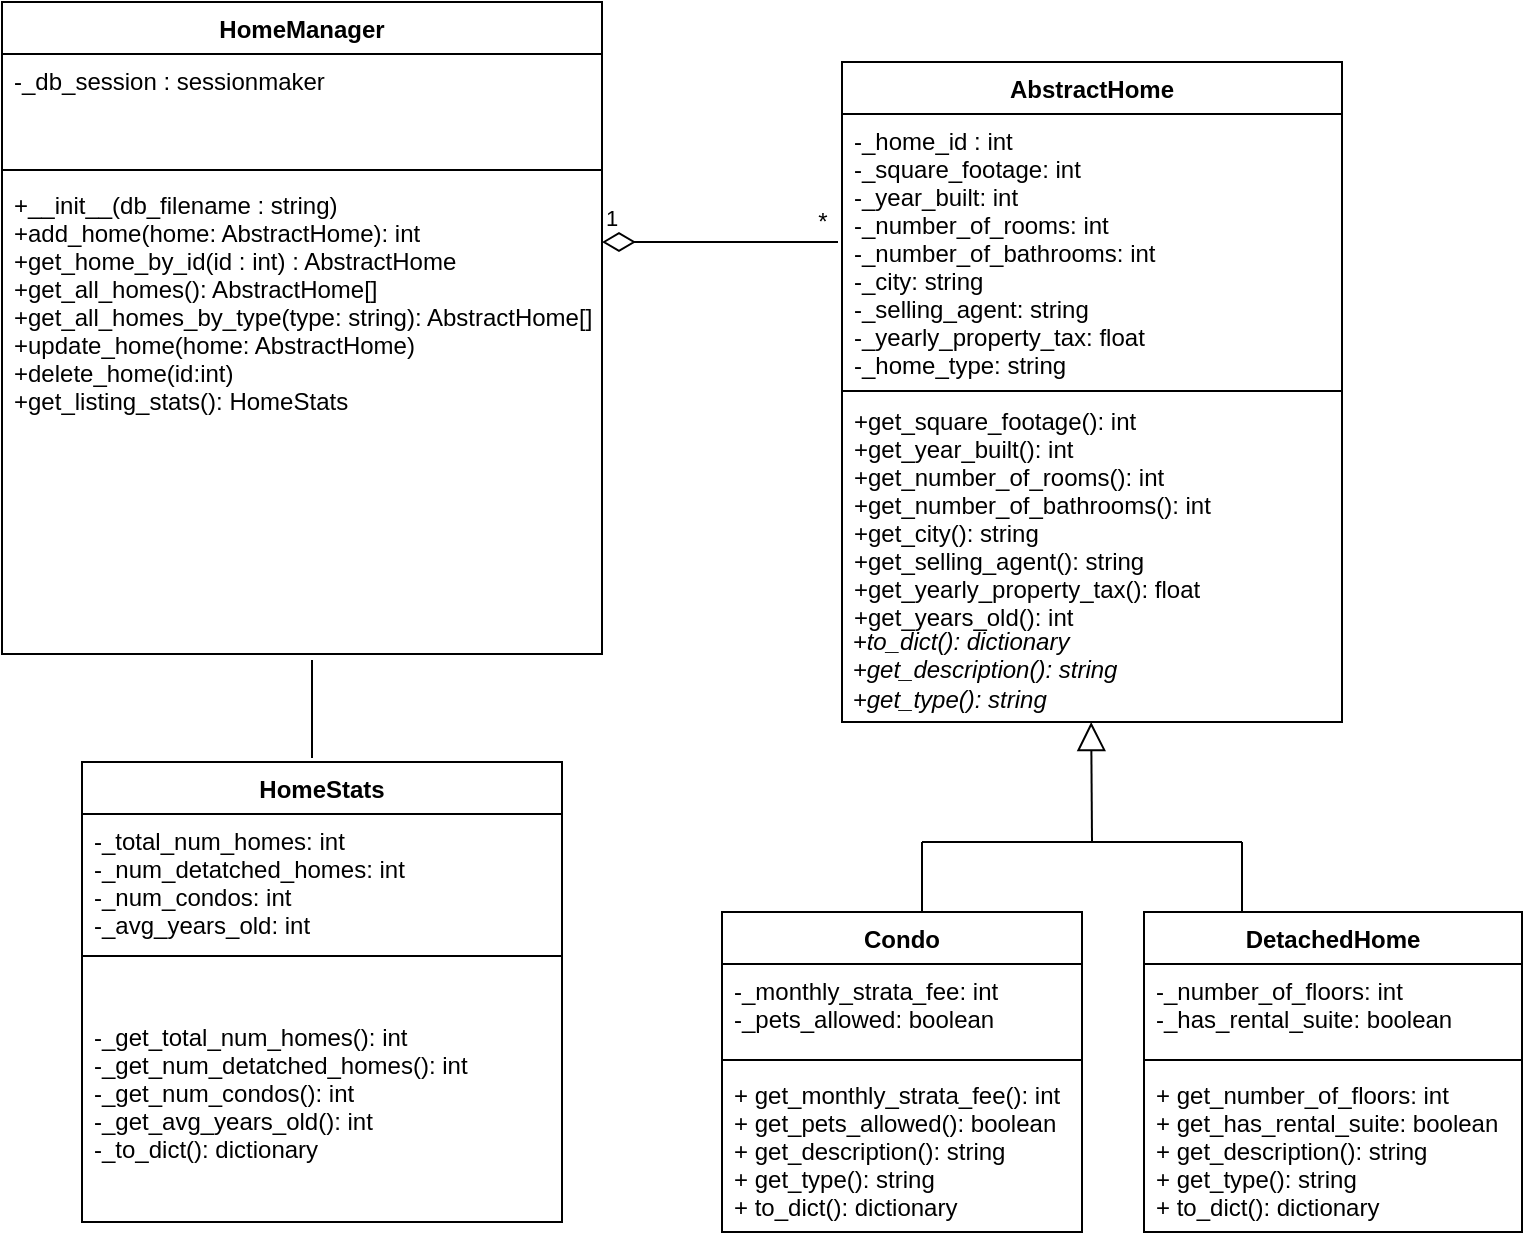 <mxfile version="12.3.7" type="device" pages="1"><diagram name="Page-1" id="c4acf3e9-155e-7222-9cf6-157b1a14988f"><mxGraphModel dx="732" dy="575" grid="1" gridSize="10" guides="1" tooltips="1" connect="1" arrows="1" fold="1" page="1" pageScale="1" pageWidth="850" pageHeight="1100" background="#ffffff" math="0" shadow="0"><root><mxCell id="0"/><mxCell id="1" parent="0"/><mxCell id="u4hSwsp_2Tqo8SGXy-4d-12" value="HomeManager" style="swimlane;fontStyle=1;childLayout=stackLayout;horizontal=1;startSize=26;fillColor=none;horizontalStack=0;resizeParent=1;resizeParentMax=0;resizeLast=0;collapsible=1;marginBottom=0;" parent="1" vertex="1"><mxGeometry x="50" y="60" width="300" height="326" as="geometry"/></mxCell><mxCell id="u4hSwsp_2Tqo8SGXy-4d-13" value="-_db_session : sessionmaker" style="text;strokeColor=none;fillColor=none;align=left;verticalAlign=top;spacingLeft=4;spacingRight=4;overflow=hidden;rotatable=0;points=[[0,0.5],[1,0.5]];portConstraint=eastwest;" parent="u4hSwsp_2Tqo8SGXy-4d-12" vertex="1"><mxGeometry y="26" width="300" height="54" as="geometry"/></mxCell><mxCell id="u4hSwsp_2Tqo8SGXy-4d-17" value="" style="line;strokeWidth=1;fillColor=none;align=left;verticalAlign=middle;spacingTop=-1;spacingLeft=3;spacingRight=3;rotatable=0;labelPosition=right;points=[];portConstraint=eastwest;" parent="u4hSwsp_2Tqo8SGXy-4d-12" vertex="1"><mxGeometry y="80" width="300" height="8" as="geometry"/></mxCell><mxCell id="u4hSwsp_2Tqo8SGXy-4d-15" value="+__init__(db_filename : string)&#10;+add_home(home: AbstractHome): int&#10;+get_home_by_id(id : int) : AbstractHome&#10;+get_all_homes(): AbstractHome[]&#10;+get_all_homes_by_type(type: string): AbstractHome[]&#10;+update_home(home: AbstractHome)&#10;+delete_home(id:int)&#10;+get_listing_stats(): HomeStats&#10;" style="text;strokeColor=none;fillColor=none;align=left;verticalAlign=top;spacingLeft=4;spacingRight=4;overflow=hidden;rotatable=0;points=[[0,0.5],[1,0.5]];portConstraint=eastwest;" parent="u4hSwsp_2Tqo8SGXy-4d-12" vertex="1"><mxGeometry y="88" width="300" height="238" as="geometry"/></mxCell><mxCell id="NgDqMZJCn6OSy9cKlFaJ-1" value="1" style="endArrow=*;html=1;endSize=12;startArrow=diamondThin;startSize=14;startFill=0;edgeStyle=orthogonalEdgeStyle;align=left;verticalAlign=bottom;endFill=0;" parent="1" edge="1"><mxGeometry x="-1" y="3" relative="1" as="geometry"><mxPoint x="350" y="180" as="sourcePoint"/><mxPoint x="468" y="180" as="targetPoint"/><Array as="points"><mxPoint x="468" y="180"/></Array></mxGeometry></mxCell><mxCell id="QgeUwISRQt5MSpKxFuEr-1" value="HomeStats" style="swimlane;fontStyle=1;childLayout=stackLayout;horizontal=1;startSize=26;fillColor=none;horizontalStack=0;resizeParent=1;resizeParentMax=0;resizeLast=0;collapsible=1;marginBottom=0;" parent="1" vertex="1"><mxGeometry x="90" y="440" width="240" height="230" as="geometry"/></mxCell><mxCell id="QgeUwISRQt5MSpKxFuEr-4" value="-_total_num_homes: int &#10;-_num_detatched_homes: int&#10;-_num_condos: int&#10;-_avg_years_old: int &#10;&#10;&#10;&#10;-_get_total_num_homes(): int&#10;-_get_num_detatched_homes(): int&#10;-_get_num_condos(): int&#10;-_get_avg_years_old(): int&#10;-_to_dict(): dictionary&#10;" style="text;strokeColor=none;fillColor=none;align=left;verticalAlign=top;spacingLeft=4;spacingRight=4;overflow=hidden;rotatable=0;points=[[0,0.5],[1,0.5]];portConstraint=eastwest;" parent="QgeUwISRQt5MSpKxFuEr-1" vertex="1"><mxGeometry y="26" width="240" height="204" as="geometry"/></mxCell><mxCell id="QgeUwISRQt5MSpKxFuEr-9" value="" style="line;strokeWidth=1;fillColor=none;align=left;verticalAlign=middle;spacingTop=-1;spacingLeft=3;spacingRight=3;rotatable=0;labelPosition=right;points=[];portConstraint=eastwest;" parent="1" vertex="1"><mxGeometry x="90" y="533" width="240" height="8" as="geometry"/></mxCell><mxCell id="QgeUwISRQt5MSpKxFuEr-13" value="" style="endArrow=none;html=1;" parent="1" edge="1"><mxGeometry width="50" height="50" relative="1" as="geometry"><mxPoint x="205" y="438" as="sourcePoint"/><mxPoint x="205" y="389" as="targetPoint"/></mxGeometry></mxCell><mxCell id="QgeUwISRQt5MSpKxFuEr-14" value="AbstractHome" style="swimlane;fontStyle=1;childLayout=stackLayout;horizontal=1;startSize=26;fillColor=none;horizontalStack=0;resizeParent=1;resizeParentMax=0;resizeLast=0;collapsible=1;marginBottom=0;" parent="1" vertex="1"><mxGeometry x="470" y="90" width="250" height="330" as="geometry"/></mxCell><mxCell id="Qq17RkhlIzrMFVO6rB6f-3" value="" style="endArrow=none;html=1;" edge="1" parent="QgeUwISRQt5MSpKxFuEr-14"><mxGeometry width="50" height="50" relative="1" as="geometry"><mxPoint y="164.5" as="sourcePoint"/><mxPoint x="250" y="164.5" as="targetPoint"/></mxGeometry></mxCell><mxCell id="QgeUwISRQt5MSpKxFuEr-17" value="-_home_id : int &#10;-_square_footage: int&#10;-_year_built: int&#10;-_number_of_rooms: int&#10;-_number_of_bathrooms: int&#10;-_city: string&#10;-_selling_agent: string&#10;-_yearly_property_tax: float&#10;-_home_type: string&#10;&#10;+get_square_footage(): int&#10;+get_year_built(): int&#10;+get_number_of_rooms(): int&#10;+get_number_of_bathrooms(): int&#10;+get_city(): string&#10;+get_selling_agent(): string&#10;+get_yearly_property_tax(): float&#10;+get_years_old(): int&#10;" style="text;strokeColor=none;fillColor=none;align=left;verticalAlign=top;spacingLeft=4;spacingRight=4;overflow=hidden;rotatable=0;points=[[0,0.5],[1,0.5]];portConstraint=eastwest;fontStyle=0" parent="QgeUwISRQt5MSpKxFuEr-14" vertex="1"><mxGeometry y="26" width="250" height="304" as="geometry"/></mxCell><mxCell id="QgeUwISRQt5MSpKxFuEr-26" value="" style="endArrow=block;endFill=0;endSize=12;html=1;" parent="1" edge="1"><mxGeometry width="160" relative="1" as="geometry"><mxPoint x="595" y="480" as="sourcePoint"/><mxPoint x="594.588" y="420" as="targetPoint"/></mxGeometry></mxCell><mxCell id="QgeUwISRQt5MSpKxFuEr-30" value="" style="endArrow=none;html=1;" parent="1" edge="1"><mxGeometry width="50" height="50" relative="1" as="geometry"><mxPoint x="510" y="480" as="sourcePoint"/><mxPoint x="590" y="480" as="targetPoint"/></mxGeometry></mxCell><mxCell id="QgeUwISRQt5MSpKxFuEr-32" value="" style="endArrow=none;html=1;" parent="1" edge="1"><mxGeometry width="50" height="50" relative="1" as="geometry"><mxPoint x="510" y="515" as="sourcePoint"/><mxPoint x="510" y="480" as="targetPoint"/></mxGeometry></mxCell><mxCell id="QgeUwISRQt5MSpKxFuEr-34" value="Condo" style="swimlane;fontStyle=1;align=center;verticalAlign=top;childLayout=stackLayout;horizontal=1;startSize=26;horizontalStack=0;resizeParent=1;resizeParentMax=0;resizeLast=0;collapsible=1;marginBottom=0;" parent="1" vertex="1"><mxGeometry x="410" y="515" width="180" height="160" as="geometry"/></mxCell><mxCell id="QgeUwISRQt5MSpKxFuEr-35" value="-_monthly_strata_fee: int&#10;-_pets_allowed: boolean" style="text;strokeColor=none;fillColor=none;align=left;verticalAlign=top;spacingLeft=4;spacingRight=4;overflow=hidden;rotatable=0;points=[[0,0.5],[1,0.5]];portConstraint=eastwest;" parent="QgeUwISRQt5MSpKxFuEr-34" vertex="1"><mxGeometry y="26" width="180" height="44" as="geometry"/></mxCell><mxCell id="QgeUwISRQt5MSpKxFuEr-36" value="" style="line;strokeWidth=1;fillColor=none;align=left;verticalAlign=middle;spacingTop=-1;spacingLeft=3;spacingRight=3;rotatable=0;labelPosition=right;points=[];portConstraint=eastwest;" parent="QgeUwISRQt5MSpKxFuEr-34" vertex="1"><mxGeometry y="70" width="180" height="8" as="geometry"/></mxCell><mxCell id="QgeUwISRQt5MSpKxFuEr-37" value="+ get_monthly_strata_fee(): int&#10;+ get_pets_allowed(): boolean&#10;+ get_description(): string&#10;+ get_type(): string&#10;+ to_dict(): dictionary" style="text;strokeColor=none;fillColor=none;align=left;verticalAlign=top;spacingLeft=4;spacingRight=4;overflow=hidden;rotatable=0;points=[[0,0.5],[1,0.5]];portConstraint=eastwest;" parent="QgeUwISRQt5MSpKxFuEr-34" vertex="1"><mxGeometry y="78" width="180" height="82" as="geometry"/></mxCell><mxCell id="QgeUwISRQt5MSpKxFuEr-38" value="DetachedHome" style="swimlane;fontStyle=1;align=center;verticalAlign=top;childLayout=stackLayout;horizontal=1;startSize=26;horizontalStack=0;resizeParent=1;resizeParentMax=0;resizeLast=0;collapsible=1;marginBottom=0;" parent="1" vertex="1"><mxGeometry x="621" y="515" width="189" height="160" as="geometry"/></mxCell><mxCell id="QgeUwISRQt5MSpKxFuEr-39" value="-_number_of_floors: int&#10;-_has_rental_suite: boolean" style="text;strokeColor=none;fillColor=none;align=left;verticalAlign=top;spacingLeft=4;spacingRight=4;overflow=hidden;rotatable=0;points=[[0,0.5],[1,0.5]];portConstraint=eastwest;" parent="QgeUwISRQt5MSpKxFuEr-38" vertex="1"><mxGeometry y="26" width="189" height="44" as="geometry"/></mxCell><mxCell id="QgeUwISRQt5MSpKxFuEr-40" value="" style="line;strokeWidth=1;fillColor=none;align=left;verticalAlign=middle;spacingTop=-1;spacingLeft=3;spacingRight=3;rotatable=0;labelPosition=right;points=[];portConstraint=eastwest;" parent="QgeUwISRQt5MSpKxFuEr-38" vertex="1"><mxGeometry y="70" width="189" height="8" as="geometry"/></mxCell><mxCell id="QgeUwISRQt5MSpKxFuEr-41" value="+ get_number_of_floors: int&#10;+ get_has_rental_suite: boolean&#10;+ get_description(): string&#10;+ get_type(): string&#10;+ to_dict(): dictionary" style="text;strokeColor=none;fillColor=none;align=left;verticalAlign=top;spacingLeft=4;spacingRight=4;overflow=hidden;rotatable=0;points=[[0,0.5],[1,0.5]];portConstraint=eastwest;" parent="QgeUwISRQt5MSpKxFuEr-38" vertex="1"><mxGeometry y="78" width="189" height="82" as="geometry"/></mxCell><mxCell id="QgeUwISRQt5MSpKxFuEr-44" value="" style="endArrow=none;html=1;" parent="1" edge="1"><mxGeometry width="50" height="50" relative="1" as="geometry"><mxPoint x="590" y="480" as="sourcePoint"/><mxPoint x="670" y="480" as="targetPoint"/></mxGeometry></mxCell><mxCell id="QgeUwISRQt5MSpKxFuEr-46" value="" style="endArrow=none;html=1;" parent="1" edge="1"><mxGeometry width="50" height="50" relative="1" as="geometry"><mxPoint x="670" y="515" as="sourcePoint"/><mxPoint x="670" y="480" as="targetPoint"/></mxGeometry></mxCell><mxCell id="1cDLQTFVJ90eViIvbIjb-2" value="*" style="text;html=1;align=center;verticalAlign=middle;resizable=0;points=[];;autosize=1;" parent="1" vertex="1"><mxGeometry x="450" y="160" width="20" height="20" as="geometry"/></mxCell><mxCell id="raf-VvxG9gJW2XIux41d-7" value="&lt;i&gt;&amp;nbsp;+to_dict(): dictionary&lt;br&gt;&amp;nbsp;+get_description(): string&amp;nbsp;&lt;br style=&quot;padding: 0px ; margin: 0px&quot;&gt;&amp;nbsp;+get_type(): string&lt;br&gt;&lt;br&gt;&lt;br&gt;&lt;/i&gt;" style="text;html=1;resizable=0;points=[];autosize=1;align=left;verticalAlign=top;spacingTop=-4;" parent="1" vertex="1"><mxGeometry x="470" y="370" width="250" height="70" as="geometry"/></mxCell></root></mxGraphModel></diagram></mxfile>